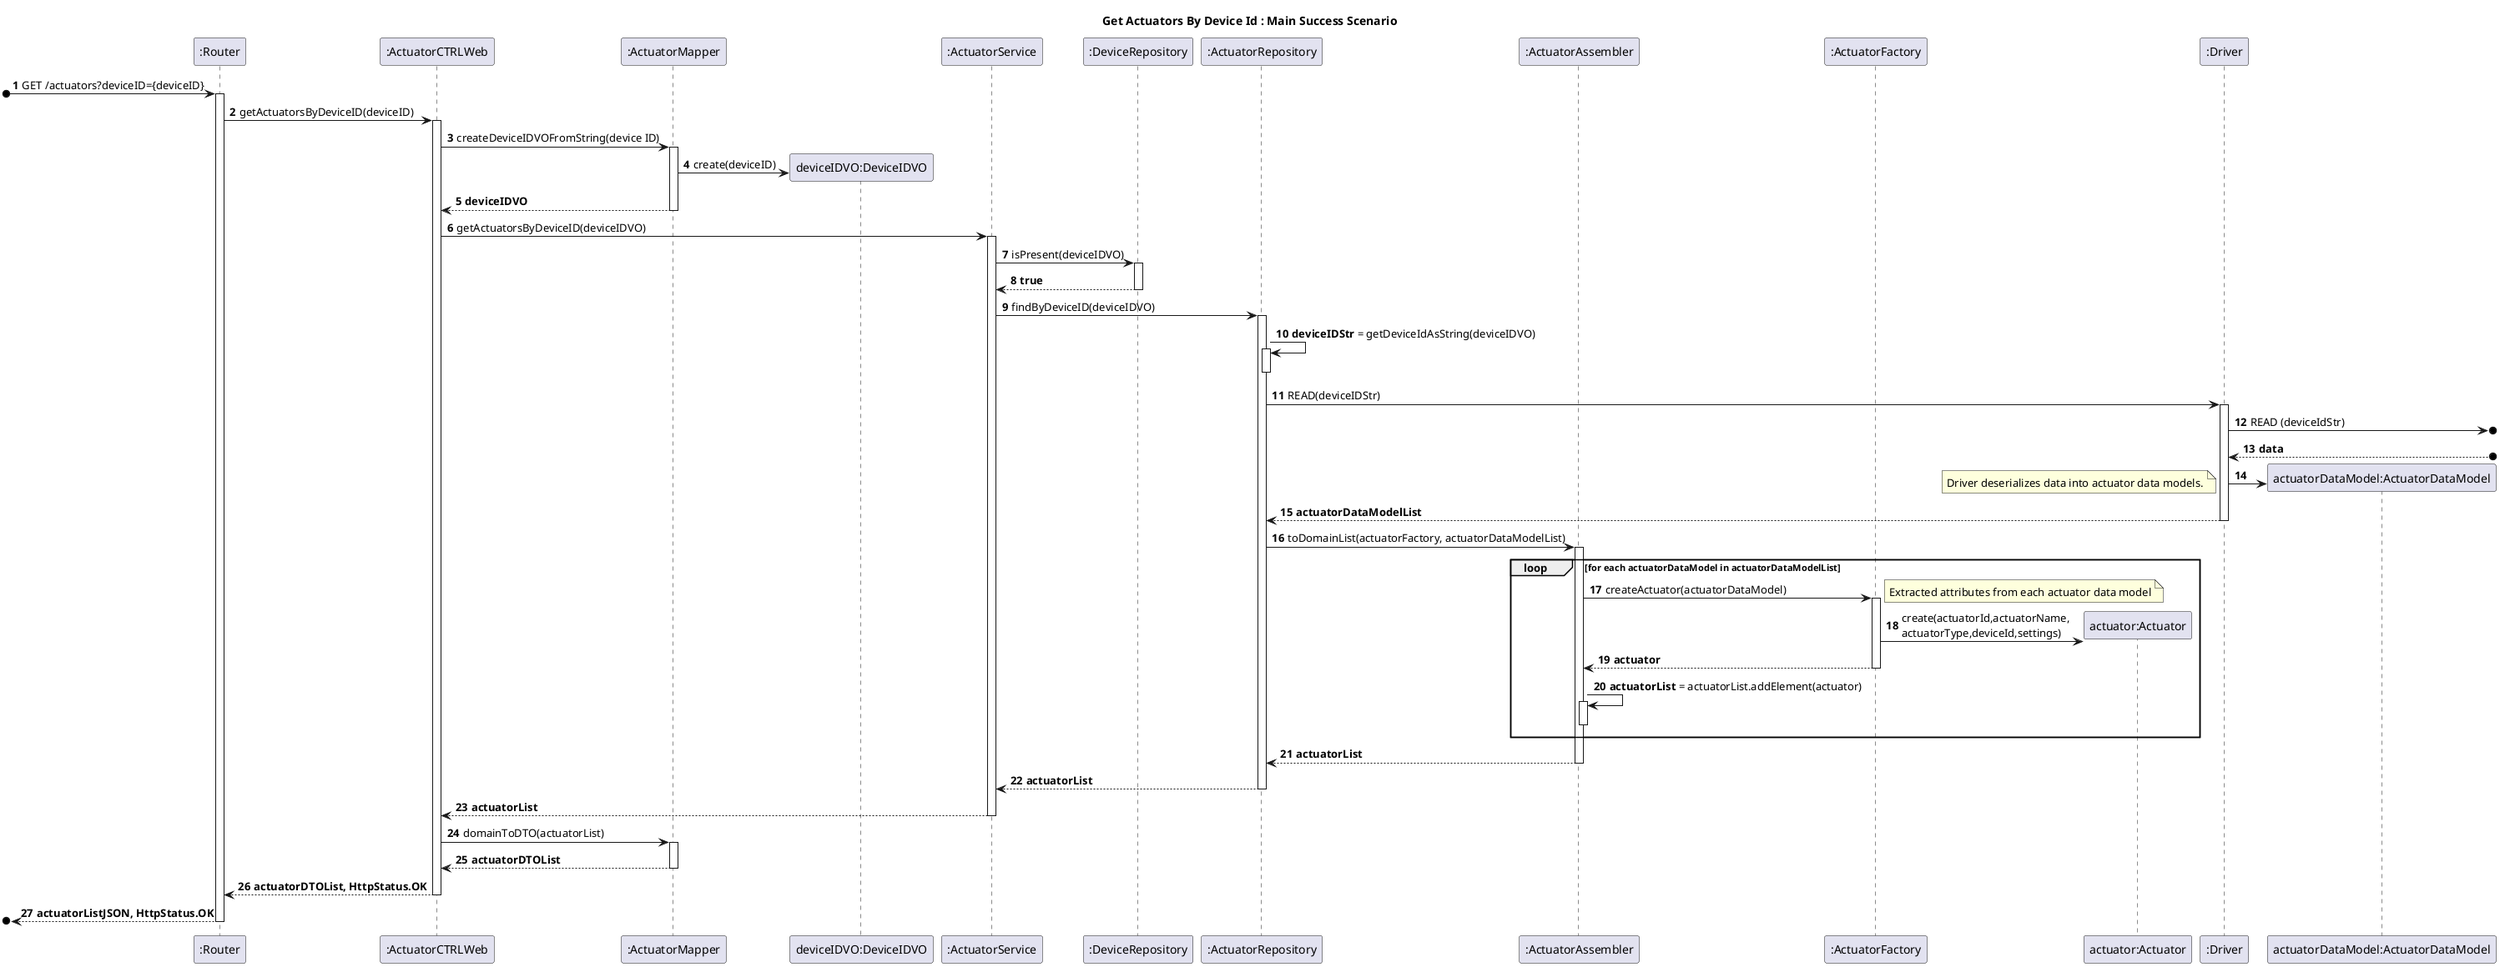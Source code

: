 @startuml

title Get Actuators By Device Id : Main Success Scenario
autonumber

participant ":Router" as R
participant ":ActuatorCTRLWeb" as ACW
participant ":ActuatorMapper" as AM
participant "deviceIDVO:DeviceIDVO" as DID
participant ":ActuatorService" as AS
participant ":DeviceRepository" as DR
participant ":ActuatorRepository" as AR
participant ":ActuatorAssembler" as AA
participant ":ActuatorFactory" as AF
participant "actuator:Actuator" as A
participant ":Driver" as driver
participant "actuatorDataModel:ActuatorDataModel" as ADT


[o-> R : GET /actuators?deviceID={deviceID}
activate R

R -> ACW : getActuatorsByDeviceID(deviceID)
activate ACW

ACW -> AM : createDeviceIDVOFromString(device ID)
activate AM

AM -> DID** : create(deviceID)

AM --> ACW : **deviceIDVO**
deactivate AM

ACW -> AS : getActuatorsByDeviceID(deviceIDVO)
activate AS

AS -> DR : isPresent(deviceIDVO)
activate DR
DR --> AS : **true**
deactivate

AS -> AR : findByDeviceID(deviceIDVO)
activate AR

AR -> AR : **deviceIDStr** = getDeviceIdAsString(deviceIDVO)

activate AR
deactivate AR

AR -> driver: READ(deviceIDStr)
activate driver

driver ->o] : READ (deviceIdStr)

driver <--o] : **data**
driver -> ADT** :

note left : Driver deserializes data into actuator data models.
driver --> AR : **actuatorDataModelList**
deactivate driver

AR -> AA : toDomainList(actuatorFactory, actuatorDataModelList)
activate AA

loop for each actuatorDataModel in actuatorDataModelList
AA -> AF : createActuator(actuatorDataModel)
activate AF

note right: Extracted attributes from each actuator data model
AF -> A** : create(actuatorId,actuatorName,\nactuatorType,deviceId,settings)
AF--> AA : **actuator**
deactivate AF

AA -> AA : **actuatorList** = actuatorList.addElement(actuator)
activate AA
deactivate AA
end
deactivate AF
AA --> AR : **actuatorList**
deactivate AA

AR --> AS : **actuatorList**

deactivate AR

AS --> ACW : **actuatorList**
deactivate AS

ACW -> AM : domainToDTO(actuatorList)
activate AM

AM --> ACW : **actuatorDTOList**

deactivate AM

ACW --> R : **actuatorDTOList, HttpStatus.OK**
deactivate ACW

[o<-- R : **actuatorListJSON, HttpStatus.OK**
deactivate R
@enduml